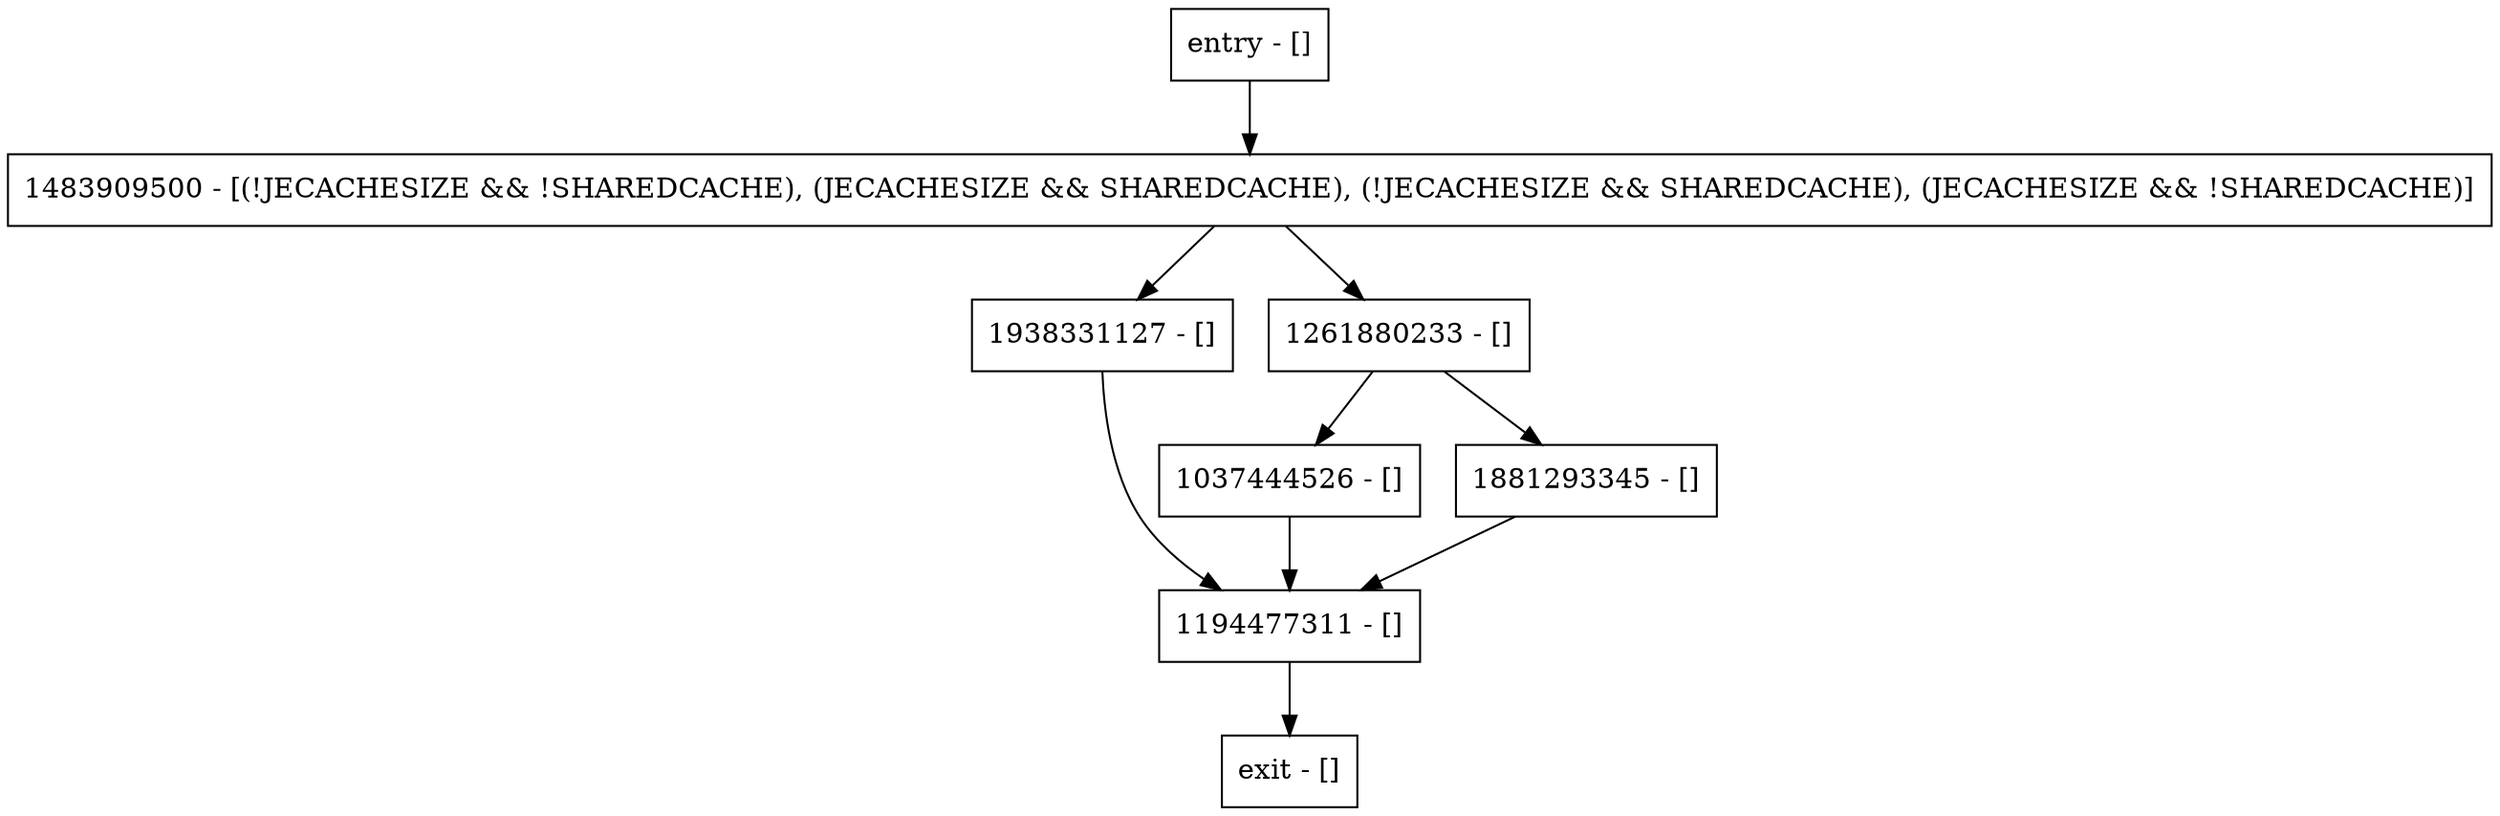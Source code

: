 digraph <init> {
node [shape=record];
entry [label="entry - []"];
exit [label="exit - []"];
1194477311 [label="1194477311 - []"];
1938331127 [label="1938331127 - []"];
1261880233 [label="1261880233 - []"];
1483909500 [label="1483909500 - [(!JECACHESIZE && !SHAREDCACHE), (JECACHESIZE && SHAREDCACHE), (!JECACHESIZE && SHAREDCACHE), (JECACHESIZE && !SHAREDCACHE)]"];
1037444526 [label="1037444526 - []"];
1881293345 [label="1881293345 - []"];
entry;
exit;
entry -> 1483909500;
1194477311 -> exit;
1938331127 -> 1194477311;
1261880233 -> 1037444526;
1261880233 -> 1881293345;
1483909500 -> 1938331127;
1483909500 -> 1261880233;
1037444526 -> 1194477311;
1881293345 -> 1194477311;
}
